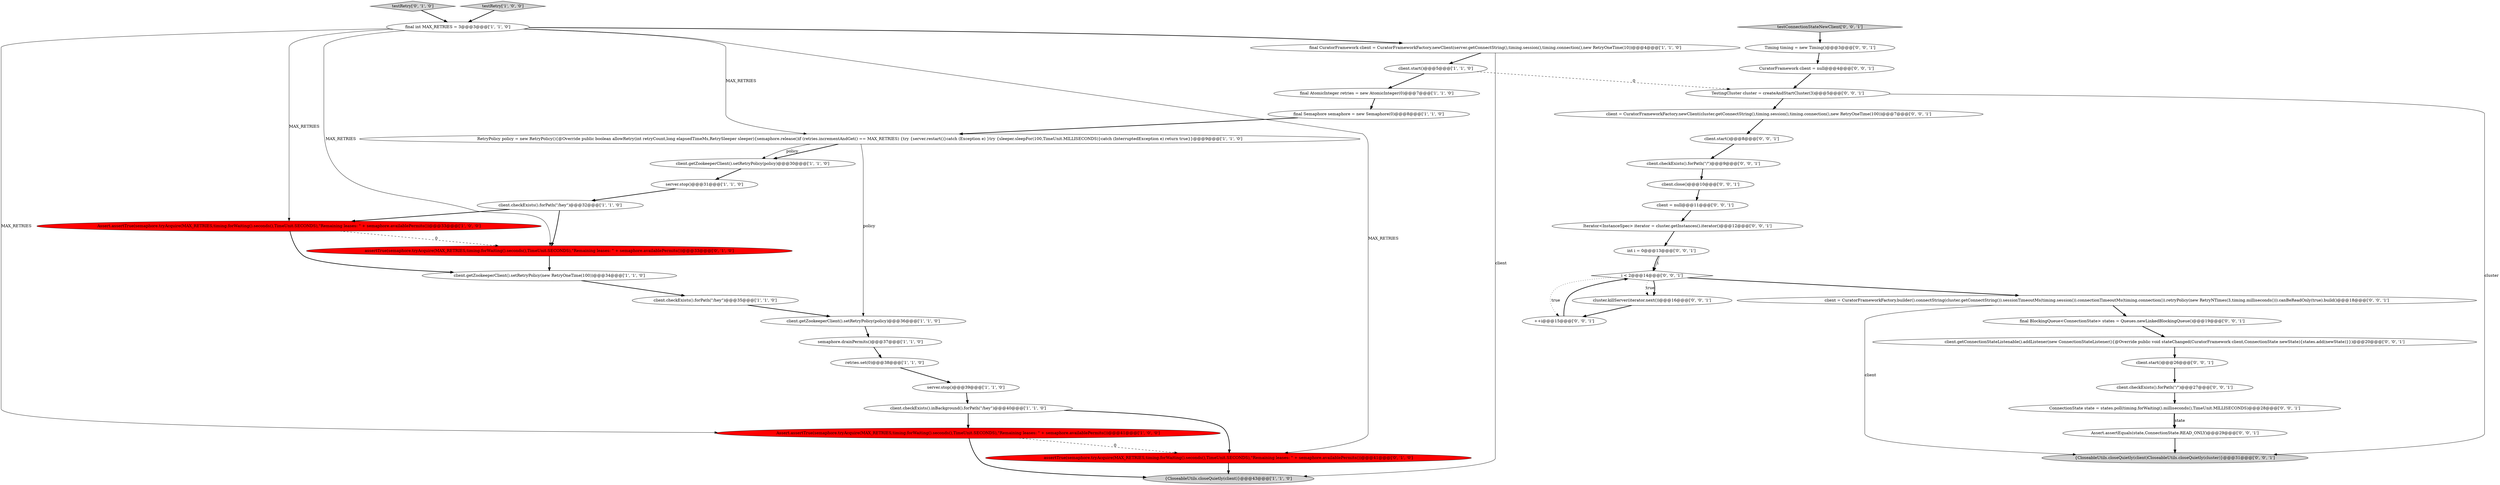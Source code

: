 digraph {
20 [style = filled, label = "testRetry['0', '1', '0']", fillcolor = lightgray, shape = diamond image = "AAA0AAABBB2BBB"];
29 [style = filled, label = "int i = 0@@@13@@@['0', '0', '1']", fillcolor = white, shape = ellipse image = "AAA0AAABBB3BBB"];
34 [style = filled, label = "client.checkExists().forPath(\"/\")@@@27@@@['0', '0', '1']", fillcolor = white, shape = ellipse image = "AAA0AAABBB3BBB"];
1 [style = filled, label = "client.getZookeeperClient().setRetryPolicy(policy)@@@36@@@['1', '1', '0']", fillcolor = white, shape = ellipse image = "AAA0AAABBB1BBB"];
12 [style = filled, label = "client.getZookeeperClient().setRetryPolicy(policy)@@@30@@@['1', '1', '0']", fillcolor = white, shape = ellipse image = "AAA0AAABBB1BBB"];
44 [style = filled, label = "client.start()@@@26@@@['0', '0', '1']", fillcolor = white, shape = ellipse image = "AAA0AAABBB3BBB"];
32 [style = filled, label = "Timing timing = new Timing()@@@3@@@['0', '0', '1']", fillcolor = white, shape = ellipse image = "AAA0AAABBB3BBB"];
14 [style = filled, label = "client.checkExists().forPath(\"/hey\")@@@35@@@['1', '1', '0']", fillcolor = white, shape = ellipse image = "AAA0AAABBB1BBB"];
16 [style = filled, label = "semaphore.drainPermits()@@@37@@@['1', '1', '0']", fillcolor = white, shape = ellipse image = "AAA0AAABBB1BBB"];
25 [style = filled, label = "cluster.killServer(iterator.next())@@@16@@@['0', '0', '1']", fillcolor = white, shape = ellipse image = "AAA0AAABBB3BBB"];
10 [style = filled, label = "final Semaphore semaphore = new Semaphore(0)@@@8@@@['1', '1', '0']", fillcolor = white, shape = ellipse image = "AAA0AAABBB1BBB"];
27 [style = filled, label = "CuratorFramework client = null@@@4@@@['0', '0', '1']", fillcolor = white, shape = ellipse image = "AAA0AAABBB3BBB"];
42 [style = filled, label = "client.start()@@@8@@@['0', '0', '1']", fillcolor = white, shape = ellipse image = "AAA0AAABBB3BBB"];
17 [style = filled, label = "client.getZookeeperClient().setRetryPolicy(new RetryOneTime(100))@@@34@@@['1', '1', '0']", fillcolor = white, shape = ellipse image = "AAA0AAABBB1BBB"];
5 [style = filled, label = "{CloseableUtils.closeQuietly(client)}@@@43@@@['1', '1', '0']", fillcolor = lightgray, shape = ellipse image = "AAA0AAABBB1BBB"];
0 [style = filled, label = "server.stop()@@@39@@@['1', '1', '0']", fillcolor = white, shape = ellipse image = "AAA0AAABBB1BBB"];
7 [style = filled, label = "final CuratorFramework client = CuratorFrameworkFactory.newClient(server.getConnectString(),timing.session(),timing.connection(),new RetryOneTime(10))@@@4@@@['1', '1', '0']", fillcolor = white, shape = ellipse image = "AAA0AAABBB1BBB"];
39 [style = filled, label = "Iterator<InstanceSpec> iterator = cluster.getInstances().iterator()@@@12@@@['0', '0', '1']", fillcolor = white, shape = ellipse image = "AAA0AAABBB3BBB"];
40 [style = filled, label = "{CloseableUtils.closeQuietly(client)CloseableUtils.closeQuietly(cluster)}@@@31@@@['0', '0', '1']", fillcolor = lightgray, shape = ellipse image = "AAA0AAABBB3BBB"];
43 [style = filled, label = "client = CuratorFrameworkFactory.builder().connectString(cluster.getConnectString()).sessionTimeoutMs(timing.session()).connectionTimeoutMs(timing.connection()).retryPolicy(new RetryNTimes(3,timing.milliseconds())).canBeReadOnly(true).build()@@@18@@@['0', '0', '1']", fillcolor = white, shape = ellipse image = "AAA0AAABBB3BBB"];
6 [style = filled, label = "testRetry['1', '0', '0']", fillcolor = lightgray, shape = diamond image = "AAA0AAABBB1BBB"];
21 [style = filled, label = "assertTrue(semaphore.tryAcquire(MAX_RETRIES,timing.forWaiting().seconds(),TimeUnit.SECONDS),\"Remaining leases: \" + semaphore.availablePermits())@@@41@@@['0', '1', '0']", fillcolor = red, shape = ellipse image = "AAA1AAABBB2BBB"];
33 [style = filled, label = "i < 2@@@14@@@['0', '0', '1']", fillcolor = white, shape = diamond image = "AAA0AAABBB3BBB"];
9 [style = filled, label = "Assert.assertTrue(semaphore.tryAcquire(MAX_RETRIES,timing.forWaiting().seconds(),TimeUnit.SECONDS),\"Remaining leases: \" + semaphore.availablePermits())@@@41@@@['1', '0', '0']", fillcolor = red, shape = ellipse image = "AAA1AAABBB1BBB"];
13 [style = filled, label = "client.start()@@@5@@@['1', '1', '0']", fillcolor = white, shape = ellipse image = "AAA0AAABBB1BBB"];
28 [style = filled, label = "TestingCluster cluster = createAndStartCluster(3)@@@5@@@['0', '0', '1']", fillcolor = white, shape = ellipse image = "AAA0AAABBB3BBB"];
18 [style = filled, label = "server.stop()@@@31@@@['1', '1', '0']", fillcolor = white, shape = ellipse image = "AAA0AAABBB1BBB"];
23 [style = filled, label = "++i@@@15@@@['0', '0', '1']", fillcolor = white, shape = ellipse image = "AAA0AAABBB3BBB"];
37 [style = filled, label = "client.checkExists().forPath(\"/\")@@@9@@@['0', '0', '1']", fillcolor = white, shape = ellipse image = "AAA0AAABBB3BBB"];
31 [style = filled, label = "client = CuratorFrameworkFactory.newClient(cluster.getConnectString(),timing.session(),timing.connection(),new RetryOneTime(100))@@@7@@@['0', '0', '1']", fillcolor = white, shape = ellipse image = "AAA0AAABBB3BBB"];
24 [style = filled, label = "client.getConnectionStateListenable().addListener(new ConnectionStateListener(){@Override public void stateChanged(CuratorFramework client,ConnectionState newState){states.add(newState)}})@@@20@@@['0', '0', '1']", fillcolor = white, shape = ellipse image = "AAA0AAABBB3BBB"];
35 [style = filled, label = "testConnectionStateNewClient['0', '0', '1']", fillcolor = lightgray, shape = diamond image = "AAA0AAABBB3BBB"];
41 [style = filled, label = "ConnectionState state = states.poll(timing.forWaiting().milliseconds(),TimeUnit.MILLISECONDS)@@@28@@@['0', '0', '1']", fillcolor = white, shape = ellipse image = "AAA0AAABBB3BBB"];
3 [style = filled, label = "final int MAX_RETRIES = 3@@@3@@@['1', '1', '0']", fillcolor = white, shape = ellipse image = "AAA0AAABBB1BBB"];
4 [style = filled, label = "client.checkExists().forPath(\"/hey\")@@@32@@@['1', '1', '0']", fillcolor = white, shape = ellipse image = "AAA0AAABBB1BBB"];
36 [style = filled, label = "client.close()@@@10@@@['0', '0', '1']", fillcolor = white, shape = ellipse image = "AAA0AAABBB3BBB"];
11 [style = filled, label = "RetryPolicy policy = new RetryPolicy(){@Override public boolean allowRetry(int retryCount,long elapsedTimeMs,RetrySleeper sleeper){semaphore.release()if (retries.incrementAndGet() == MAX_RETRIES) {try {server.restart()}catch (Exception e) }try {sleeper.sleepFor(100,TimeUnit.MILLISECONDS)}catch (InterruptedException e) return true}}@@@9@@@['1', '1', '0']", fillcolor = white, shape = ellipse image = "AAA0AAABBB1BBB"];
19 [style = filled, label = "final AtomicInteger retries = new AtomicInteger(0)@@@7@@@['1', '1', '0']", fillcolor = white, shape = ellipse image = "AAA0AAABBB1BBB"];
15 [style = filled, label = "Assert.assertTrue(semaphore.tryAcquire(MAX_RETRIES,timing.forWaiting().seconds(),TimeUnit.SECONDS),\"Remaining leases: \" + semaphore.availablePermits())@@@33@@@['1', '0', '0']", fillcolor = red, shape = ellipse image = "AAA1AAABBB1BBB"];
26 [style = filled, label = "Assert.assertEquals(state,ConnectionState.READ_ONLY)@@@29@@@['0', '0', '1']", fillcolor = white, shape = ellipse image = "AAA0AAABBB3BBB"];
22 [style = filled, label = "assertTrue(semaphore.tryAcquire(MAX_RETRIES,timing.forWaiting().seconds(),TimeUnit.SECONDS),\"Remaining leases: \" + semaphore.availablePermits())@@@33@@@['0', '1', '0']", fillcolor = red, shape = ellipse image = "AAA1AAABBB2BBB"];
38 [style = filled, label = "client = null@@@11@@@['0', '0', '1']", fillcolor = white, shape = ellipse image = "AAA0AAABBB3BBB"];
2 [style = filled, label = "client.checkExists().inBackground().forPath(\"/hey\")@@@40@@@['1', '1', '0']", fillcolor = white, shape = ellipse image = "AAA0AAABBB1BBB"];
30 [style = filled, label = "final BlockingQueue<ConnectionState> states = Queues.newLinkedBlockingQueue()@@@19@@@['0', '0', '1']", fillcolor = white, shape = ellipse image = "AAA0AAABBB3BBB"];
8 [style = filled, label = "retries.set(0)@@@38@@@['1', '1', '0']", fillcolor = white, shape = ellipse image = "AAA0AAABBB1BBB"];
7->13 [style = bold, label=""];
6->3 [style = bold, label=""];
29->33 [style = solid, label="i"];
30->24 [style = bold, label=""];
42->37 [style = bold, label=""];
37->36 [style = bold, label=""];
16->8 [style = bold, label=""];
25->23 [style = bold, label=""];
27->28 [style = bold, label=""];
28->31 [style = bold, label=""];
0->2 [style = bold, label=""];
4->15 [style = bold, label=""];
24->44 [style = bold, label=""];
3->15 [style = solid, label="MAX_RETRIES"];
3->9 [style = solid, label="MAX_RETRIES"];
35->32 [style = bold, label=""];
19->10 [style = bold, label=""];
32->27 [style = bold, label=""];
11->12 [style = bold, label=""];
26->40 [style = bold, label=""];
20->3 [style = bold, label=""];
34->41 [style = bold, label=""];
2->9 [style = bold, label=""];
38->39 [style = bold, label=""];
3->22 [style = solid, label="MAX_RETRIES"];
43->30 [style = bold, label=""];
14->1 [style = bold, label=""];
15->22 [style = dashed, label="0"];
3->21 [style = solid, label="MAX_RETRIES"];
8->0 [style = bold, label=""];
7->5 [style = solid, label="client"];
13->28 [style = dashed, label="0"];
21->5 [style = bold, label=""];
31->42 [style = bold, label=""];
41->26 [style = solid, label="state"];
15->17 [style = bold, label=""];
13->19 [style = bold, label=""];
29->33 [style = bold, label=""];
33->23 [style = dotted, label="true"];
23->33 [style = bold, label=""];
33->25 [style = dotted, label="true"];
18->4 [style = bold, label=""];
11->1 [style = solid, label="policy"];
3->7 [style = bold, label=""];
33->25 [style = bold, label=""];
17->14 [style = bold, label=""];
1->16 [style = bold, label=""];
2->21 [style = bold, label=""];
9->21 [style = dashed, label="0"];
33->43 [style = bold, label=""];
44->34 [style = bold, label=""];
12->18 [style = bold, label=""];
9->5 [style = bold, label=""];
22->17 [style = bold, label=""];
28->40 [style = solid, label="cluster"];
43->40 [style = solid, label="client"];
41->26 [style = bold, label=""];
36->38 [style = bold, label=""];
4->22 [style = bold, label=""];
11->12 [style = solid, label="policy"];
3->11 [style = solid, label="MAX_RETRIES"];
39->29 [style = bold, label=""];
10->11 [style = bold, label=""];
}

